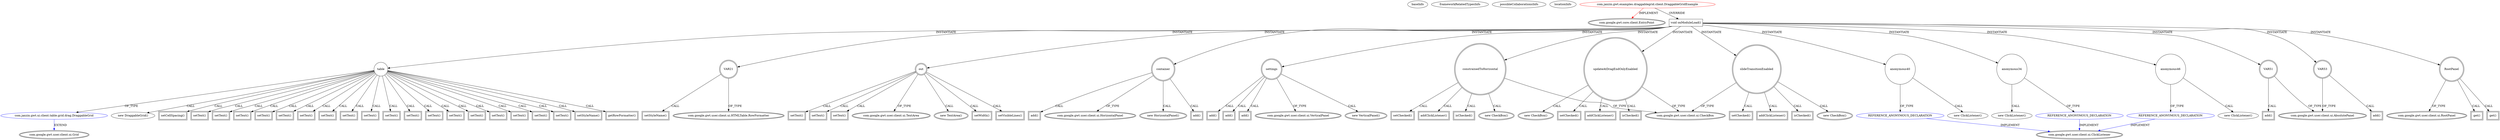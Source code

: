 digraph {
baseInfo[graphId=3124,category="extension_graph",isAnonymous=false,possibleRelation=true]
frameworkRelatedTypesInfo[0="com.google.gwt.core.client.EntryPoint"]
possibleCollaborationsInfo[0="3124~OVERRIDING_METHOD_DECLARATION-INSTANTIATION-~com.google.gwt.core.client.EntryPoint ~com.google.gwt.user.client.ui.Grid ~false~false",1="3124~OVERRIDING_METHOD_DECLARATION-INSTANTIATION-~com.google.gwt.core.client.EntryPoint ~com.google.gwt.user.client.ui.ClickListener ~false~true"]
locationInfo[projectName="jaxzin-gwt-common-widgets",filePath="/jaxzin-gwt-common-widgets/gwt-common-widgets-master/src/com/jaxzin/gwt/examples/draggablegrid/client/DraggableGridExample.java",contextSignature="DraggableGridExample",graphId="3124"]
0[label="com.jaxzin.gwt.examples.draggablegrid.client.DraggableGridExample",vertexType="ROOT_CLIENT_CLASS_DECLARATION",isFrameworkType=false,color=red]
1[label="com.google.gwt.core.client.EntryPoint",vertexType="FRAMEWORK_INTERFACE_TYPE",isFrameworkType=true,peripheries=2]
2[label="void onModuleLoad()",vertexType="OVERRIDING_METHOD_DECLARATION",isFrameworkType=false,shape=box]
4[label="table",vertexType="VARIABLE_EXPRESION",isFrameworkType=false,shape=circle]
5[label="com.jaxzin.gwt.ui.client.table.grid.drag.DraggableGrid",vertexType="REFERENCE_CLIENT_CLASS_DECLARATION",isFrameworkType=false,color=blue]
6[label="com.google.gwt.user.client.ui.Grid",vertexType="FRAMEWORK_CLASS_TYPE",isFrameworkType=true,peripheries=2]
3[label="new DraggableGrid()",vertexType="CONSTRUCTOR_CALL",isFrameworkType=false]
8[label="setCellSpacing()",vertexType="INSIDE_CALL",isFrameworkType=true,peripheries=2,shape=box]
10[label="setText()",vertexType="INSIDE_CALL",isFrameworkType=true,peripheries=2,shape=box]
12[label="setText()",vertexType="INSIDE_CALL",isFrameworkType=true,peripheries=2,shape=box]
14[label="setText()",vertexType="INSIDE_CALL",isFrameworkType=true,peripheries=2,shape=box]
16[label="setText()",vertexType="INSIDE_CALL",isFrameworkType=true,peripheries=2,shape=box]
18[label="setText()",vertexType="INSIDE_CALL",isFrameworkType=true,peripheries=2,shape=box]
20[label="setText()",vertexType="INSIDE_CALL",isFrameworkType=true,peripheries=2,shape=box]
22[label="setText()",vertexType="INSIDE_CALL",isFrameworkType=true,peripheries=2,shape=box]
24[label="setText()",vertexType="INSIDE_CALL",isFrameworkType=true,peripheries=2,shape=box]
26[label="setText()",vertexType="INSIDE_CALL",isFrameworkType=true,peripheries=2,shape=box]
28[label="setText()",vertexType="INSIDE_CALL",isFrameworkType=true,peripheries=2,shape=box]
30[label="setText()",vertexType="INSIDE_CALL",isFrameworkType=true,peripheries=2,shape=box]
32[label="setText()",vertexType="INSIDE_CALL",isFrameworkType=true,peripheries=2,shape=box]
34[label="setText()",vertexType="INSIDE_CALL",isFrameworkType=true,peripheries=2,shape=box]
36[label="setText()",vertexType="INSIDE_CALL",isFrameworkType=true,peripheries=2,shape=box]
38[label="setText()",vertexType="INSIDE_CALL",isFrameworkType=true,peripheries=2,shape=box]
40[label="setText()",vertexType="INSIDE_CALL",isFrameworkType=true,peripheries=2,shape=box]
42[label="setText()",vertexType="INSIDE_CALL",isFrameworkType=true,peripheries=2,shape=box]
44[label="setText()",vertexType="INSIDE_CALL",isFrameworkType=true,peripheries=2,shape=box]
46[label="setStyleName()",vertexType="INSIDE_CALL",isFrameworkType=true,peripheries=2,shape=box]
47[label="VAR21",vertexType="VARIABLE_EXPRESION",isFrameworkType=true,peripheries=2,shape=circle]
49[label="com.google.gwt.user.client.ui.HTMLTable.RowFormatter",vertexType="FRAMEWORK_CLASS_TYPE",isFrameworkType=true,peripheries=2]
48[label="setStyleName()",vertexType="INSIDE_CALL",isFrameworkType=true,peripheries=2,shape=box]
51[label="getRowFormatter()",vertexType="INSIDE_CALL",isFrameworkType=true,peripheries=2,shape=box]
53[label="out",vertexType="VARIABLE_EXPRESION",isFrameworkType=true,peripheries=2,shape=circle]
54[label="com.google.gwt.user.client.ui.TextArea",vertexType="FRAMEWORK_CLASS_TYPE",isFrameworkType=true,peripheries=2]
52[label="new TextArea()",vertexType="CONSTRUCTOR_CALL",isFrameworkType=true,peripheries=2]
56[label="setWidth()",vertexType="INSIDE_CALL",isFrameworkType=true,peripheries=2,shape=box]
58[label="setVisibleLines()",vertexType="INSIDE_CALL",isFrameworkType=true,peripheries=2,shape=box]
60[label="setText()",vertexType="INSIDE_CALL",isFrameworkType=true,peripheries=2,shape=box]
62[label="setText()",vertexType="INSIDE_CALL",isFrameworkType=true,peripheries=2,shape=box]
64[label="setText()",vertexType="INSIDE_CALL",isFrameworkType=true,peripheries=2,shape=box]
66[label="container",vertexType="VARIABLE_EXPRESION",isFrameworkType=true,peripheries=2,shape=circle]
67[label="com.google.gwt.user.client.ui.HorizontalPanel",vertexType="FRAMEWORK_CLASS_TYPE",isFrameworkType=true,peripheries=2]
65[label="new HorizontalPanel()",vertexType="CONSTRUCTOR_CALL",isFrameworkType=true,peripheries=2]
69[label="settings",vertexType="VARIABLE_EXPRESION",isFrameworkType=true,peripheries=2,shape=circle]
70[label="com.google.gwt.user.client.ui.VerticalPanel",vertexType="FRAMEWORK_CLASS_TYPE",isFrameworkType=true,peripheries=2]
68[label="new VerticalPanel()",vertexType="CONSTRUCTOR_CALL",isFrameworkType=true,peripheries=2]
72[label="slideTransitionEnabled",vertexType="VARIABLE_EXPRESION",isFrameworkType=true,peripheries=2,shape=circle]
73[label="com.google.gwt.user.client.ui.CheckBox",vertexType="FRAMEWORK_CLASS_TYPE",isFrameworkType=true,peripheries=2]
71[label="new CheckBox()",vertexType="CONSTRUCTOR_CALL",isFrameworkType=true,peripheries=2]
75[label="setChecked()",vertexType="INSIDE_CALL",isFrameworkType=true,peripheries=2,shape=box]
77[label="addClickListener()",vertexType="INSIDE_CALL",isFrameworkType=true,peripheries=2,shape=box]
79[label="anonymous34",vertexType="VARIABLE_EXPRESION",isFrameworkType=false,shape=circle]
80[label="REFERENCE_ANONYMOUS_DECLARATION",vertexType="REFERENCE_ANONYMOUS_DECLARATION",isFrameworkType=false,color=blue]
81[label="com.google.gwt.user.client.ui.ClickListener",vertexType="FRAMEWORK_INTERFACE_TYPE",isFrameworkType=true,peripheries=2]
78[label="new ClickListener()",vertexType="CONSTRUCTOR_CALL",isFrameworkType=false]
83[label="isChecked()",vertexType="INSIDE_CALL",isFrameworkType=true,peripheries=2,shape=box]
85[label="add()",vertexType="INSIDE_CALL",isFrameworkType=true,peripheries=2,shape=box]
87[label="constrainedToHorizontal",vertexType="VARIABLE_EXPRESION",isFrameworkType=true,peripheries=2,shape=circle]
86[label="new CheckBox()",vertexType="CONSTRUCTOR_CALL",isFrameworkType=true,peripheries=2]
90[label="setChecked()",vertexType="INSIDE_CALL",isFrameworkType=true,peripheries=2,shape=box]
92[label="addClickListener()",vertexType="INSIDE_CALL",isFrameworkType=true,peripheries=2,shape=box]
94[label="anonymous40",vertexType="VARIABLE_EXPRESION",isFrameworkType=false,shape=circle]
95[label="REFERENCE_ANONYMOUS_DECLARATION",vertexType="REFERENCE_ANONYMOUS_DECLARATION",isFrameworkType=false,color=blue]
93[label="new ClickListener()",vertexType="CONSTRUCTOR_CALL",isFrameworkType=false]
98[label="isChecked()",vertexType="INSIDE_CALL",isFrameworkType=true,peripheries=2,shape=box]
100[label="add()",vertexType="INSIDE_CALL",isFrameworkType=true,peripheries=2,shape=box]
102[label="updateAtDragEndOnlyEnabled",vertexType="VARIABLE_EXPRESION",isFrameworkType=true,peripheries=2,shape=circle]
101[label="new CheckBox()",vertexType="CONSTRUCTOR_CALL",isFrameworkType=true,peripheries=2]
105[label="setChecked()",vertexType="INSIDE_CALL",isFrameworkType=true,peripheries=2,shape=box]
107[label="addClickListener()",vertexType="INSIDE_CALL",isFrameworkType=true,peripheries=2,shape=box]
109[label="anonymous46",vertexType="VARIABLE_EXPRESION",isFrameworkType=false,shape=circle]
110[label="REFERENCE_ANONYMOUS_DECLARATION",vertexType="REFERENCE_ANONYMOUS_DECLARATION",isFrameworkType=false,color=blue]
108[label="new ClickListener()",vertexType="CONSTRUCTOR_CALL",isFrameworkType=false]
113[label="isChecked()",vertexType="INSIDE_CALL",isFrameworkType=true,peripheries=2,shape=box]
115[label="add()",vertexType="INSIDE_CALL",isFrameworkType=true,peripheries=2,shape=box]
117[label="add()",vertexType="INSIDE_CALL",isFrameworkType=true,peripheries=2,shape=box]
119[label="add()",vertexType="INSIDE_CALL",isFrameworkType=true,peripheries=2,shape=box]
120[label="VAR51",vertexType="VARIABLE_EXPRESION",isFrameworkType=true,peripheries=2,shape=circle]
122[label="com.google.gwt.user.client.ui.AbsolutePanel",vertexType="FRAMEWORK_CLASS_TYPE",isFrameworkType=true,peripheries=2]
121[label="add()",vertexType="INSIDE_CALL",isFrameworkType=true,peripheries=2,shape=box]
123[label="RootPanel",vertexType="VARIABLE_EXPRESION",isFrameworkType=true,peripheries=2,shape=circle]
125[label="com.google.gwt.user.client.ui.RootPanel",vertexType="FRAMEWORK_CLASS_TYPE",isFrameworkType=true,peripheries=2]
124[label="get()",vertexType="INSIDE_CALL",isFrameworkType=true,peripheries=2,shape=box]
126[label="VAR53",vertexType="VARIABLE_EXPRESION",isFrameworkType=true,peripheries=2,shape=circle]
127[label="add()",vertexType="INSIDE_CALL",isFrameworkType=true,peripheries=2,shape=box]
130[label="get()",vertexType="INSIDE_CALL",isFrameworkType=true,peripheries=2,shape=box]
0->1[label="IMPLEMENT",color=red]
0->2[label="OVERRIDE"]
2->4[label="INSTANTIATE"]
5->6[label="EXTEND",color=blue]
4->5[label="OF_TYPE"]
4->3[label="CALL"]
4->8[label="CALL"]
4->10[label="CALL"]
4->12[label="CALL"]
4->14[label="CALL"]
4->16[label="CALL"]
4->18[label="CALL"]
4->20[label="CALL"]
4->22[label="CALL"]
4->24[label="CALL"]
4->26[label="CALL"]
4->28[label="CALL"]
4->30[label="CALL"]
4->32[label="CALL"]
4->34[label="CALL"]
4->36[label="CALL"]
4->38[label="CALL"]
4->40[label="CALL"]
4->42[label="CALL"]
4->44[label="CALL"]
4->46[label="CALL"]
2->47[label="INSTANTIATE"]
47->49[label="OF_TYPE"]
47->48[label="CALL"]
4->51[label="CALL"]
2->53[label="INSTANTIATE"]
53->54[label="OF_TYPE"]
53->52[label="CALL"]
53->56[label="CALL"]
53->58[label="CALL"]
53->60[label="CALL"]
53->62[label="CALL"]
53->64[label="CALL"]
2->66[label="INSTANTIATE"]
66->67[label="OF_TYPE"]
66->65[label="CALL"]
2->69[label="INSTANTIATE"]
69->70[label="OF_TYPE"]
69->68[label="CALL"]
2->72[label="INSTANTIATE"]
72->73[label="OF_TYPE"]
72->71[label="CALL"]
72->75[label="CALL"]
72->77[label="CALL"]
2->79[label="INSTANTIATE"]
80->81[label="IMPLEMENT",color=blue]
79->80[label="OF_TYPE"]
79->78[label="CALL"]
72->83[label="CALL"]
69->85[label="CALL"]
2->87[label="INSTANTIATE"]
87->73[label="OF_TYPE"]
87->86[label="CALL"]
87->90[label="CALL"]
87->92[label="CALL"]
2->94[label="INSTANTIATE"]
95->81[label="IMPLEMENT",color=blue]
94->95[label="OF_TYPE"]
94->93[label="CALL"]
87->98[label="CALL"]
69->100[label="CALL"]
2->102[label="INSTANTIATE"]
102->73[label="OF_TYPE"]
102->101[label="CALL"]
102->105[label="CALL"]
102->107[label="CALL"]
2->109[label="INSTANTIATE"]
110->81[label="IMPLEMENT",color=blue]
109->110[label="OF_TYPE"]
109->108[label="CALL"]
102->113[label="CALL"]
69->115[label="CALL"]
66->117[label="CALL"]
66->119[label="CALL"]
2->120[label="INSTANTIATE"]
120->122[label="OF_TYPE"]
120->121[label="CALL"]
2->123[label="INSTANTIATE"]
123->125[label="OF_TYPE"]
123->124[label="CALL"]
2->126[label="INSTANTIATE"]
126->122[label="OF_TYPE"]
126->127[label="CALL"]
123->130[label="CALL"]
}

